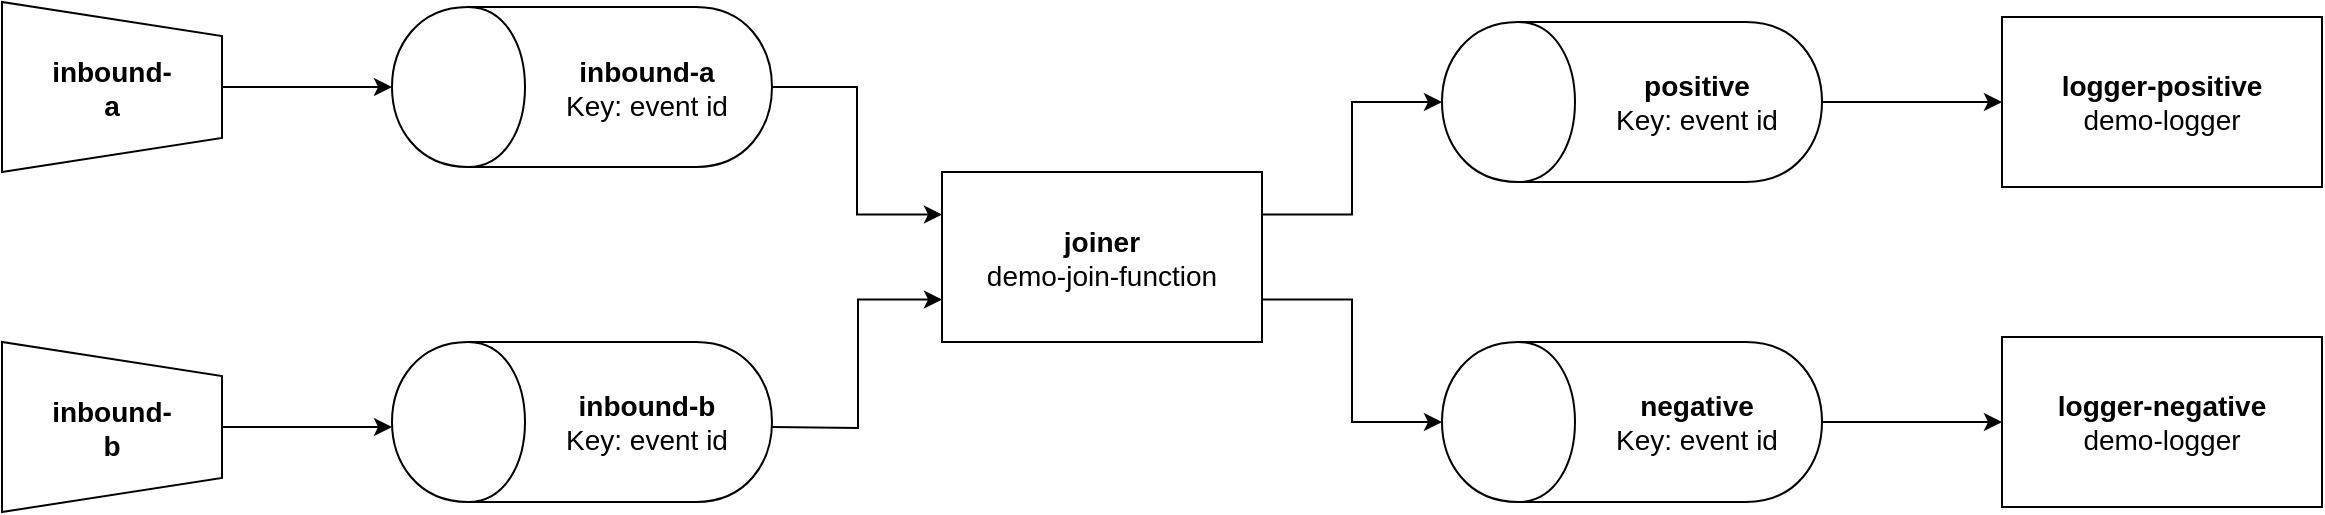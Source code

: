 <mxfile version="12.7.9" type="device"><diagram id="ZiqrXKsFqoPg5gItyXkr" name="Page-1"><mxGraphModel dx="1408" dy="790" grid="1" gridSize="10" guides="1" tooltips="1" connect="1" arrows="1" fold="1" page="1" pageScale="1" pageWidth="850" pageHeight="1100" math="0" shadow="0"><root><mxCell id="0"/><mxCell id="1" parent="0"/><mxCell id="MXRvs9uITlmX1ek2VHVs-3" value="" style="group;flipV=1;flipH=1;" parent="1" vertex="1" connectable="0"><mxGeometry x="180" y="200" width="110" height="85" as="geometry"/></mxCell><mxCell id="MXRvs9uITlmX1ek2VHVs-1" value="" style="shape=trapezoid;perimeter=trapezoidPerimeter;whiteSpace=wrap;html=1;rotation=-90;flipV=1;" parent="MXRvs9uITlmX1ek2VHVs-3" vertex="1"><mxGeometry x="12.5" y="-12.5" width="85" height="110" as="geometry"/></mxCell><mxCell id="MXRvs9uITlmX1ek2VHVs-2" value="&lt;font style=&quot;font-size: 14px&quot;&gt;&lt;b&gt;inbound-a&lt;/b&gt;&lt;/font&gt;" style="text;html=1;strokeColor=none;fillColor=none;align=center;verticalAlign=middle;whiteSpace=wrap;rounded=0;" parent="MXRvs9uITlmX1ek2VHVs-3" vertex="1"><mxGeometry x="35" y="32.5" width="40" height="20" as="geometry"/></mxCell><mxCell id="MXRvs9uITlmX1ek2VHVs-4" value="" style="group" parent="1" vertex="1" connectable="0"><mxGeometry x="180" y="370" width="110" height="85" as="geometry"/></mxCell><mxCell id="MXRvs9uITlmX1ek2VHVs-5" value="" style="shape=trapezoid;perimeter=trapezoidPerimeter;whiteSpace=wrap;html=1;rotation=-90;flipV=1;" parent="MXRvs9uITlmX1ek2VHVs-4" vertex="1"><mxGeometry x="12.5" y="-12.5" width="85" height="110" as="geometry"/></mxCell><mxCell id="MXRvs9uITlmX1ek2VHVs-6" value="&lt;font style=&quot;font-size: 14px&quot;&gt;&lt;b&gt;inbound-b&lt;/b&gt;&lt;/font&gt;" style="text;html=1;strokeColor=none;fillColor=none;align=center;verticalAlign=middle;whiteSpace=wrap;rounded=0;" parent="MXRvs9uITlmX1ek2VHVs-4" vertex="1"><mxGeometry x="35" y="32.5" width="40" height="20" as="geometry"/></mxCell><mxCell id="MXRvs9uITlmX1ek2VHVs-16" style="edgeStyle=orthogonalEdgeStyle;rounded=0;orthogonalLoop=1;jettySize=auto;html=1;exitX=0.5;exitY=1;exitDx=0;exitDy=0;entryX=0;entryY=0.25;entryDx=0;entryDy=0;fontSize=14;" parent="1" source="MXRvs9uITlmX1ek2VHVs-7" target="MXRvs9uITlmX1ek2VHVs-15" edge="1"><mxGeometry relative="1" as="geometry"/></mxCell><mxCell id="MXRvs9uITlmX1ek2VHVs-17" style="edgeStyle=orthogonalEdgeStyle;rounded=0;orthogonalLoop=1;jettySize=auto;html=1;exitX=0.5;exitY=1;exitDx=0;exitDy=0;entryX=0;entryY=0.75;entryDx=0;entryDy=0;fontSize=14;" parent="1" target="MXRvs9uITlmX1ek2VHVs-15" edge="1"><mxGeometry relative="1" as="geometry"><mxPoint x="565" y="412.5" as="sourcePoint"/></mxGeometry></mxCell><mxCell id="MXRvs9uITlmX1ek2VHVs-11" style="edgeStyle=orthogonalEdgeStyle;rounded=0;orthogonalLoop=1;jettySize=auto;html=1;exitX=0.5;exitY=1;exitDx=0;exitDy=0;entryX=0.5;entryY=0;entryDx=0;entryDy=0;fontSize=14;" parent="1" source="MXRvs9uITlmX1ek2VHVs-5" edge="1"><mxGeometry relative="1" as="geometry"><mxPoint x="375" y="412.5" as="targetPoint"/></mxGeometry></mxCell><mxCell id="MXRvs9uITlmX1ek2VHVs-12" style="edgeStyle=orthogonalEdgeStyle;rounded=0;orthogonalLoop=1;jettySize=auto;html=1;exitX=0.5;exitY=1;exitDx=0;exitDy=0;entryX=0.5;entryY=0;entryDx=0;entryDy=0;fontSize=14;" parent="1" source="MXRvs9uITlmX1ek2VHVs-1" target="MXRvs9uITlmX1ek2VHVs-7" edge="1"><mxGeometry relative="1" as="geometry"/></mxCell><mxCell id="MXRvs9uITlmX1ek2VHVs-33" style="edgeStyle=orthogonalEdgeStyle;rounded=0;orthogonalLoop=1;jettySize=auto;html=1;exitX=1;exitY=0.25;exitDx=0;exitDy=0;entryX=0.5;entryY=0;entryDx=0;entryDy=0;fontSize=14;" parent="1" source="MXRvs9uITlmX1ek2VHVs-15" target="MXRvs9uITlmX1ek2VHVs-31" edge="1"><mxGeometry relative="1" as="geometry"/></mxCell><mxCell id="MXRvs9uITlmX1ek2VHVs-38" style="edgeStyle=orthogonalEdgeStyle;rounded=0;orthogonalLoop=1;jettySize=auto;html=1;exitX=1;exitY=0.75;exitDx=0;exitDy=0;entryX=0.5;entryY=0;entryDx=0;entryDy=0;fontSize=14;" parent="1" source="MXRvs9uITlmX1ek2VHVs-15" target="MXRvs9uITlmX1ek2VHVs-35" edge="1"><mxGeometry relative="1" as="geometry"/></mxCell><mxCell id="MXRvs9uITlmX1ek2VHVs-15" value="&lt;div&gt;&lt;b&gt;joiner&lt;/b&gt;&lt;/div&gt;&lt;div&gt;demo-join-function&lt;br&gt;&lt;/div&gt;" style="rounded=0;whiteSpace=wrap;html=1;fontSize=14;" parent="1" vertex="1"><mxGeometry x="650" y="285" width="160" height="85" as="geometry"/></mxCell><mxCell id="MXRvs9uITlmX1ek2VHVs-18" value="" style="group" parent="1" vertex="1" connectable="0"><mxGeometry x="375" y="202.5" width="230" height="80" as="geometry"/></mxCell><mxCell id="MXRvs9uITlmX1ek2VHVs-7" value="" style="shape=cylinder;whiteSpace=wrap;html=1;boundedLbl=1;backgroundOutline=1;rotation=-90;" parent="MXRvs9uITlmX1ek2VHVs-18" vertex="1"><mxGeometry x="55" y="-55" width="80" height="190" as="geometry"/></mxCell><mxCell id="MXRvs9uITlmX1ek2VHVs-8" value="&lt;div&gt;inbound-a&lt;/div&gt;&lt;span style=&quot;font-weight: normal&quot;&gt;Key: event id&lt;/span&gt;" style="text;html=1;strokeColor=none;fillColor=none;align=center;verticalAlign=middle;whiteSpace=wrap;rounded=0;fontSize=14;fontStyle=1" parent="MXRvs9uITlmX1ek2VHVs-18" vertex="1"><mxGeometry x="65" y="20" width="125" height="40" as="geometry"/></mxCell><mxCell id="MXRvs9uITlmX1ek2VHVs-22" value="" style="group" parent="1" vertex="1" connectable="0"><mxGeometry x="375" y="370" width="230" height="80" as="geometry"/></mxCell><mxCell id="MXRvs9uITlmX1ek2VHVs-23" value="" style="shape=cylinder;whiteSpace=wrap;html=1;boundedLbl=1;backgroundOutline=1;rotation=-90;" parent="MXRvs9uITlmX1ek2VHVs-22" vertex="1"><mxGeometry x="55" y="-55" width="80" height="190" as="geometry"/></mxCell><mxCell id="MXRvs9uITlmX1ek2VHVs-24" value="&lt;div&gt;inbound-b&lt;/div&gt;&lt;span style=&quot;font-weight: normal&quot;&gt;Key: event id&lt;/span&gt;" style="text;html=1;strokeColor=none;fillColor=none;align=center;verticalAlign=middle;whiteSpace=wrap;rounded=0;fontSize=14;fontStyle=1" parent="MXRvs9uITlmX1ek2VHVs-22" vertex="1"><mxGeometry x="65" y="20" width="125" height="40" as="geometry"/></mxCell><mxCell id="MXRvs9uITlmX1ek2VHVs-30" value="" style="group" parent="1" vertex="1" connectable="0"><mxGeometry x="900" y="210" width="230" height="80" as="geometry"/></mxCell><mxCell id="MXRvs9uITlmX1ek2VHVs-31" value="" style="shape=cylinder;whiteSpace=wrap;html=1;boundedLbl=1;backgroundOutline=1;rotation=-90;" parent="MXRvs9uITlmX1ek2VHVs-30" vertex="1"><mxGeometry x="55" y="-55" width="80" height="190" as="geometry"/></mxCell><mxCell id="MXRvs9uITlmX1ek2VHVs-32" value="&lt;div&gt;positive&lt;/div&gt;&lt;div&gt;&lt;span style=&quot;font-weight: normal&quot;&gt;Key: event id&lt;/span&gt;&lt;/div&gt;" style="text;html=1;strokeColor=none;fillColor=none;align=center;verticalAlign=middle;whiteSpace=wrap;rounded=0;fontSize=14;fontStyle=1" parent="MXRvs9uITlmX1ek2VHVs-30" vertex="1"><mxGeometry x="65" y="20" width="125" height="40" as="geometry"/></mxCell><mxCell id="MXRvs9uITlmX1ek2VHVs-34" value="" style="group" parent="1" vertex="1" connectable="0"><mxGeometry x="900" y="370" width="230" height="80" as="geometry"/></mxCell><mxCell id="MXRvs9uITlmX1ek2VHVs-35" value="" style="shape=cylinder;whiteSpace=wrap;html=1;boundedLbl=1;backgroundOutline=1;rotation=-90;" parent="MXRvs9uITlmX1ek2VHVs-34" vertex="1"><mxGeometry x="55" y="-55" width="80" height="190" as="geometry"/></mxCell><mxCell id="MXRvs9uITlmX1ek2VHVs-36" value="negative&lt;div&gt;&lt;span style=&quot;font-weight: normal&quot;&gt;Key: event id&lt;/span&gt;&lt;/div&gt;" style="text;html=1;strokeColor=none;fillColor=none;align=center;verticalAlign=middle;whiteSpace=wrap;rounded=0;fontSize=14;fontStyle=1" parent="MXRvs9uITlmX1ek2VHVs-34" vertex="1"><mxGeometry x="65" y="20" width="125" height="40" as="geometry"/></mxCell><mxCell id="MXRvs9uITlmX1ek2VHVs-39" value="&lt;b&gt;logger-positive&lt;/b&gt;&lt;div&gt;demo-logger&lt;br&gt;&lt;/div&gt;" style="rounded=0;whiteSpace=wrap;html=1;fontSize=14;" parent="1" vertex="1"><mxGeometry x="1180" y="207.5" width="160" height="85" as="geometry"/></mxCell><mxCell id="MXRvs9uITlmX1ek2VHVs-40" style="edgeStyle=orthogonalEdgeStyle;rounded=0;orthogonalLoop=1;jettySize=auto;html=1;exitX=1;exitY=0.5;exitDx=0;exitDy=0;entryX=0;entryY=0.5;entryDx=0;entryDy=0;fontSize=14;" parent="1" source="MXRvs9uITlmX1ek2VHVs-32" target="MXRvs9uITlmX1ek2VHVs-39" edge="1"><mxGeometry relative="1" as="geometry"/></mxCell><mxCell id="MXRvs9uITlmX1ek2VHVs-41" value="&lt;b&gt;logger-negative&lt;/b&gt;&lt;div&gt;demo-logger&lt;br&gt;&lt;/div&gt;" style="rounded=0;whiteSpace=wrap;html=1;fontSize=14;" parent="1" vertex="1"><mxGeometry x="1180" y="367.5" width="160" height="85" as="geometry"/></mxCell><mxCell id="MXRvs9uITlmX1ek2VHVs-42" style="edgeStyle=orthogonalEdgeStyle;rounded=0;orthogonalLoop=1;jettySize=auto;html=1;exitX=1;exitY=0.5;exitDx=0;exitDy=0;entryX=0;entryY=0.5;entryDx=0;entryDy=0;fontSize=14;" parent="1" source="MXRvs9uITlmX1ek2VHVs-36" target="MXRvs9uITlmX1ek2VHVs-41" edge="1"><mxGeometry relative="1" as="geometry"/></mxCell></root></mxGraphModel></diagram></mxfile>